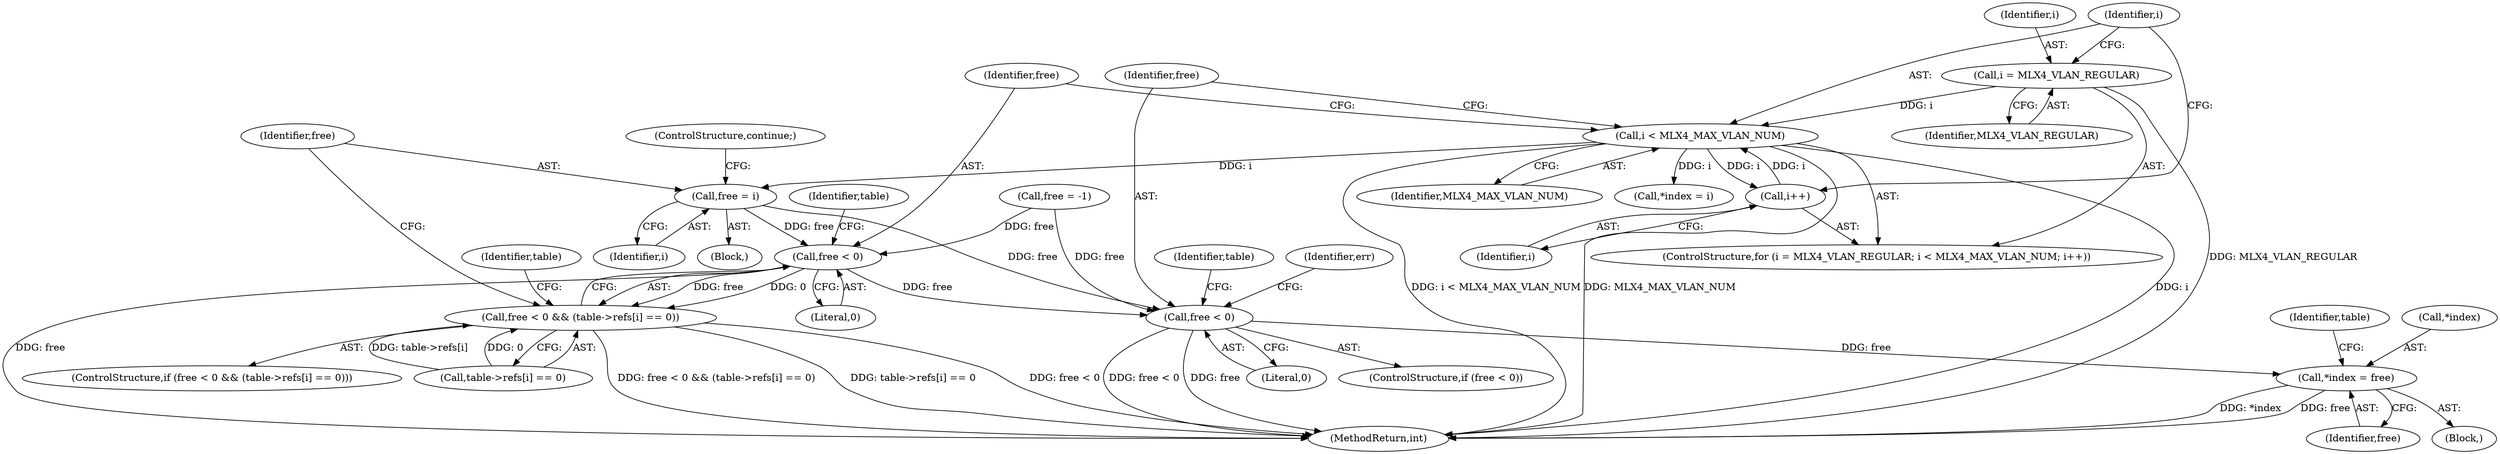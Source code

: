 digraph "0_linux_0926f91083f34d047abc74f1ca4fa6a9c161f7db_0@API" {
"1000159" [label="(Call,free = i)"];
"1000140" [label="(Call,i < MLX4_MAX_VLAN_NUM)"];
"1000143" [label="(Call,i++)"];
"1000137" [label="(Call,i = MLX4_VLAN_REGULAR)"];
"1000148" [label="(Call,free < 0)"];
"1000147" [label="(Call,free < 0 && (table->refs[i] == 0))"];
"1000193" [label="(Call,free < 0)"];
"1000264" [label="(Call,*index = free)"];
"1000205" [label="(Identifier,table)"];
"1000154" [label="(Identifier,table)"];
"1000142" [label="(Identifier,MLX4_MAX_VLAN_NUM)"];
"1000148" [label="(Call,free < 0)"];
"1000195" [label="(Literal,0)"];
"1000138" [label="(Identifier,i)"];
"1000280" [label="(MethodReturn,int)"];
"1000193" [label="(Call,free < 0)"];
"1000149" [label="(Identifier,free)"];
"1000139" [label="(Identifier,MLX4_VLAN_REGULAR)"];
"1000108" [label="(Block,)"];
"1000270" [label="(Identifier,table)"];
"1000159" [label="(Call,free = i)"];
"1000192" [label="(ControlStructure,if (free < 0))"];
"1000140" [label="(Call,i < MLX4_MAX_VLAN_NUM)"];
"1000162" [label="(ControlStructure,continue;)"];
"1000265" [label="(Call,*index)"];
"1000181" [label="(Call,*index = i)"];
"1000161" [label="(Identifier,i)"];
"1000267" [label="(Identifier,free)"];
"1000151" [label="(Call,table->refs[i] == 0)"];
"1000144" [label="(Identifier,i)"];
"1000143" [label="(Call,i++)"];
"1000150" [label="(Literal,0)"];
"1000160" [label="(Identifier,free)"];
"1000137" [label="(Call,i = MLX4_VLAN_REGULAR)"];
"1000264" [label="(Call,*index = free)"];
"1000127" [label="(Call,free = -1)"];
"1000146" [label="(ControlStructure,if (free < 0 && (table->refs[i] == 0)))"];
"1000141" [label="(Identifier,i)"];
"1000198" [label="(Identifier,err)"];
"1000194" [label="(Identifier,free)"];
"1000158" [label="(Block,)"];
"1000136" [label="(ControlStructure,for (i = MLX4_VLAN_REGULAR; i < MLX4_MAX_VLAN_NUM; i++))"];
"1000147" [label="(Call,free < 0 && (table->refs[i] == 0))"];
"1000167" [label="(Identifier,table)"];
"1000159" -> "1000158"  [label="AST: "];
"1000159" -> "1000161"  [label="CFG: "];
"1000160" -> "1000159"  [label="AST: "];
"1000161" -> "1000159"  [label="AST: "];
"1000162" -> "1000159"  [label="CFG: "];
"1000159" -> "1000148"  [label="DDG: free"];
"1000140" -> "1000159"  [label="DDG: i"];
"1000159" -> "1000193"  [label="DDG: free"];
"1000140" -> "1000136"  [label="AST: "];
"1000140" -> "1000142"  [label="CFG: "];
"1000141" -> "1000140"  [label="AST: "];
"1000142" -> "1000140"  [label="AST: "];
"1000149" -> "1000140"  [label="CFG: "];
"1000194" -> "1000140"  [label="CFG: "];
"1000140" -> "1000280"  [label="DDG: MLX4_MAX_VLAN_NUM"];
"1000140" -> "1000280"  [label="DDG: i"];
"1000140" -> "1000280"  [label="DDG: i < MLX4_MAX_VLAN_NUM"];
"1000143" -> "1000140"  [label="DDG: i"];
"1000137" -> "1000140"  [label="DDG: i"];
"1000140" -> "1000143"  [label="DDG: i"];
"1000140" -> "1000181"  [label="DDG: i"];
"1000143" -> "1000136"  [label="AST: "];
"1000143" -> "1000144"  [label="CFG: "];
"1000144" -> "1000143"  [label="AST: "];
"1000141" -> "1000143"  [label="CFG: "];
"1000137" -> "1000136"  [label="AST: "];
"1000137" -> "1000139"  [label="CFG: "];
"1000138" -> "1000137"  [label="AST: "];
"1000139" -> "1000137"  [label="AST: "];
"1000141" -> "1000137"  [label="CFG: "];
"1000137" -> "1000280"  [label="DDG: MLX4_VLAN_REGULAR"];
"1000148" -> "1000147"  [label="AST: "];
"1000148" -> "1000150"  [label="CFG: "];
"1000149" -> "1000148"  [label="AST: "];
"1000150" -> "1000148"  [label="AST: "];
"1000154" -> "1000148"  [label="CFG: "];
"1000147" -> "1000148"  [label="CFG: "];
"1000148" -> "1000280"  [label="DDG: free"];
"1000148" -> "1000147"  [label="DDG: free"];
"1000148" -> "1000147"  [label="DDG: 0"];
"1000127" -> "1000148"  [label="DDG: free"];
"1000148" -> "1000193"  [label="DDG: free"];
"1000147" -> "1000146"  [label="AST: "];
"1000147" -> "1000151"  [label="CFG: "];
"1000151" -> "1000147"  [label="AST: "];
"1000160" -> "1000147"  [label="CFG: "];
"1000167" -> "1000147"  [label="CFG: "];
"1000147" -> "1000280"  [label="DDG: table->refs[i] == 0"];
"1000147" -> "1000280"  [label="DDG: free < 0"];
"1000147" -> "1000280"  [label="DDG: free < 0 && (table->refs[i] == 0)"];
"1000151" -> "1000147"  [label="DDG: table->refs[i]"];
"1000151" -> "1000147"  [label="DDG: 0"];
"1000193" -> "1000192"  [label="AST: "];
"1000193" -> "1000195"  [label="CFG: "];
"1000194" -> "1000193"  [label="AST: "];
"1000195" -> "1000193"  [label="AST: "];
"1000198" -> "1000193"  [label="CFG: "];
"1000205" -> "1000193"  [label="CFG: "];
"1000193" -> "1000280"  [label="DDG: free"];
"1000193" -> "1000280"  [label="DDG: free < 0"];
"1000127" -> "1000193"  [label="DDG: free"];
"1000193" -> "1000264"  [label="DDG: free"];
"1000264" -> "1000108"  [label="AST: "];
"1000264" -> "1000267"  [label="CFG: "];
"1000265" -> "1000264"  [label="AST: "];
"1000267" -> "1000264"  [label="AST: "];
"1000270" -> "1000264"  [label="CFG: "];
"1000264" -> "1000280"  [label="DDG: *index"];
"1000264" -> "1000280"  [label="DDG: free"];
}
